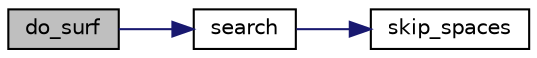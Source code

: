digraph "do_surf"
{
  edge [fontname="Helvetica",fontsize="10",labelfontname="Helvetica",labelfontsize="10"];
  node [fontname="Helvetica",fontsize="10",shape=record];
  rankdir="LR";
  Node1 [label="do_surf",height=0.2,width=0.4,color="black", fillcolor="grey75", style="filled", fontcolor="black"];
  Node1 -> Node2 [color="midnightblue",fontsize="10",style="solid",fontname="Helvetica"];
  Node2 [label="search",height=0.2,width=0.4,color="black", fillcolor="white", style="filled",URL="$grloadac_8cpp.html#ad4d017552886a59a19d90481de3459f5"];
  Node2 -> Node3 [color="midnightblue",fontsize="10",style="solid",fontname="Helvetica"];
  Node3 [label="skip_spaces",height=0.2,width=0.4,color="black", fillcolor="white", style="filled",URL="$grloadac_8cpp.html#a5141f5ea5d72fbbeb66ab378a40d3edd"];
}
